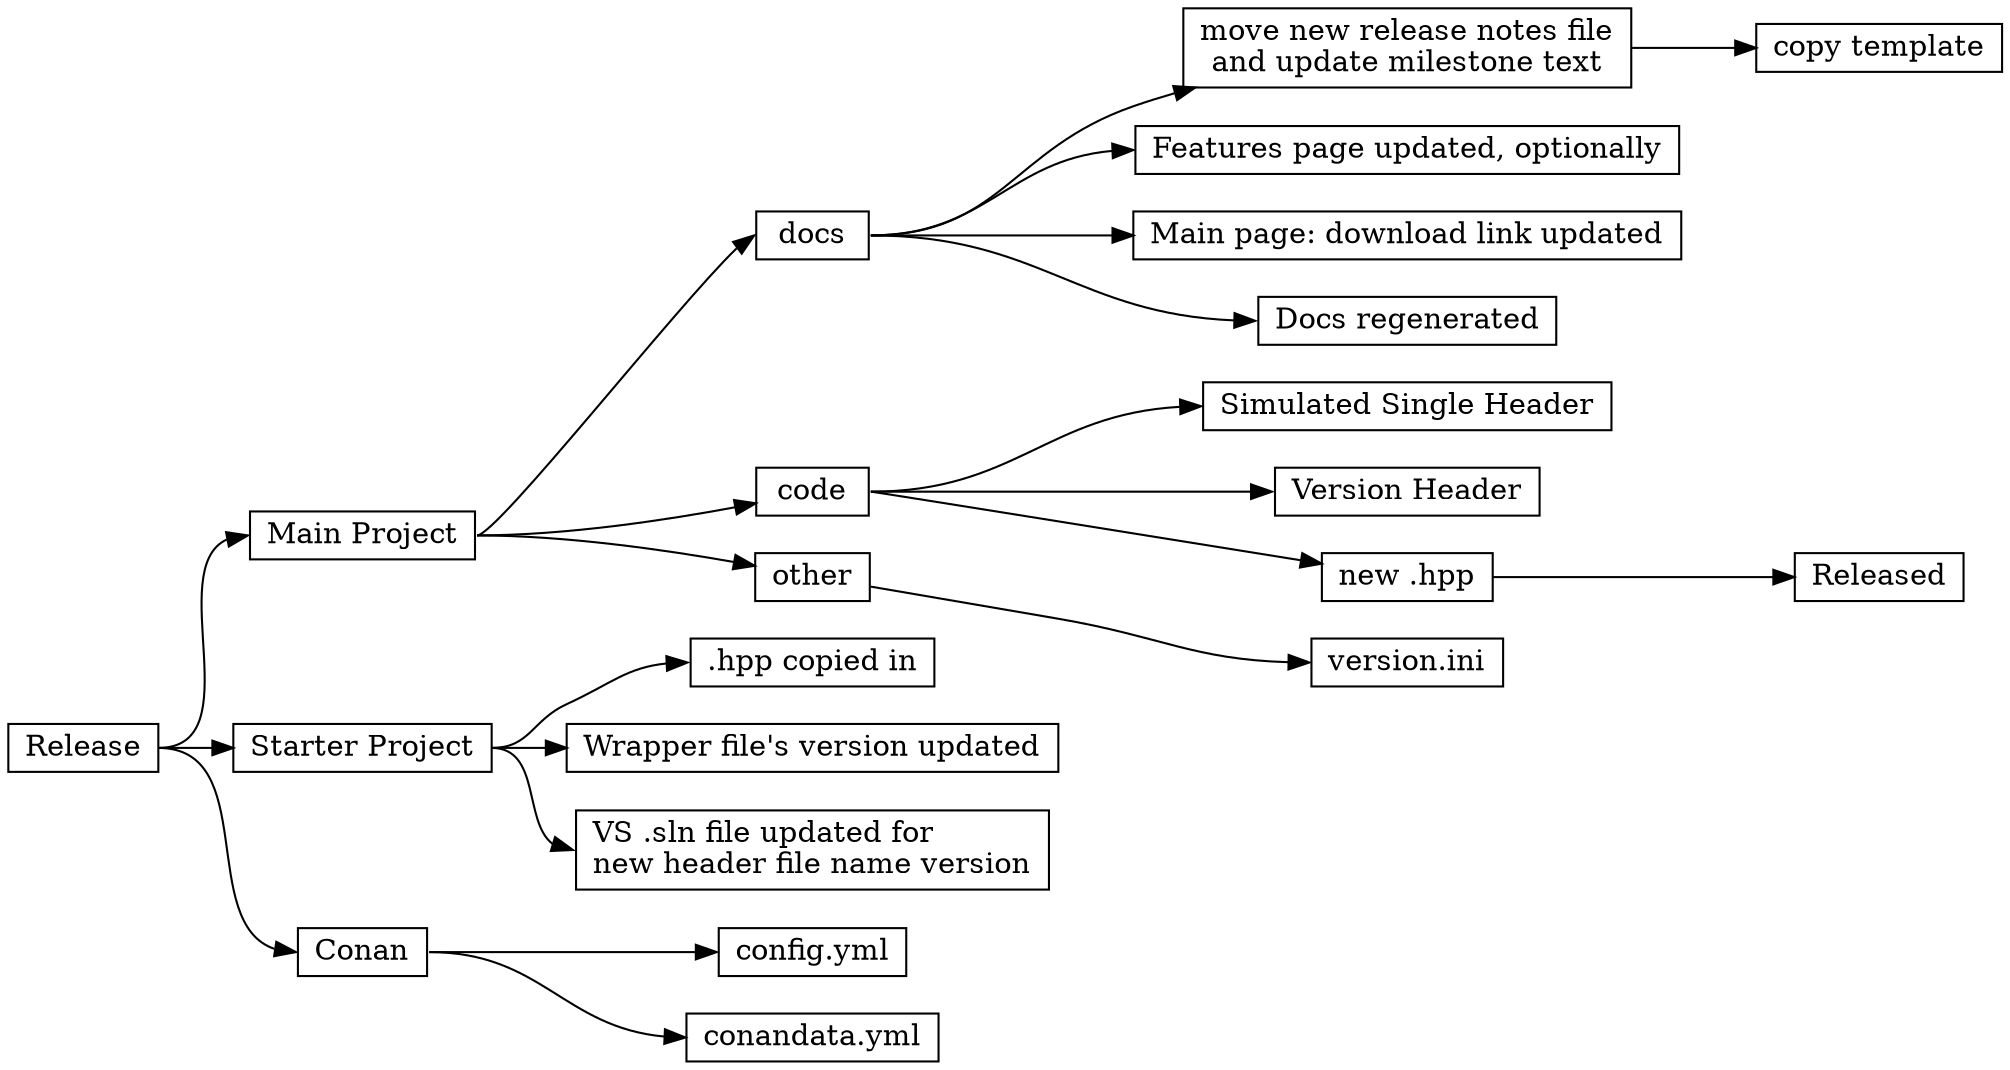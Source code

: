 digraph mdsnippets_flow {
rankdir = "LR"
node [fontsize = 14, shape = box, height = 0.25]
edge [fontsize = 14]

"Release";
    /* 1 */
    "Release":e -> "Main Project":w;
        /* 1.1 */
        "Main Project":e -> "docs":w;
            "docs":e -> "move new release notes file\land update milestone text" -> "copy template";
            "docs":e -> "Features page updated, optionally":w;
            "docs":e -> "Main page: download link updated":w;
            "docs":e -> "Docs regenerated":w;
        /* 1.2 */
        "Main Project":e -> "code";
            "code":e -> "Simulated Single Header":w;
            "code":e -> "Version Header":w;
            "code":e -> "new .hpp" -> "Released";
        /* 1.3 */
        "Main Project":e -> "other" -> "version.ini":w;
    /* 2 */
    "Release":e -> "Starter Project";
    /* 2.1 */
        "Starter Project":e -> ".hpp copied in":w;
        "Starter Project":e -> "Wrapper file's version updated":w;
        "Starter Project":e -> "VS .sln file updated for\lnew header file name version":w;
    /* 3 */
    "Release":e -> "Conan":w;
        /* 3.1 */
        "Conan":e -> "config.yml":w;
        "Conan":e -> "conandata.yml":w;
}
